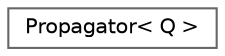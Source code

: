 digraph "Graphical Class Hierarchy"
{
 // INTERACTIVE_SVG=YES
 // LATEX_PDF_SIZE
  bgcolor="transparent";
  edge [fontname=Helvetica,fontsize=10,labelfontname=Helvetica,labelfontsize=10];
  node [fontname=Helvetica,fontsize=10,shape=box,height=0.2,width=0.4];
  rankdir="LR";
  Node0 [id="Node000000",label="Propagator\< Q \>",height=0.2,width=0.4,color="grey40", fillcolor="white", style="filled",URL="$d2/d34/classPropagator.html",tooltip="Propagator class ///."];
}
